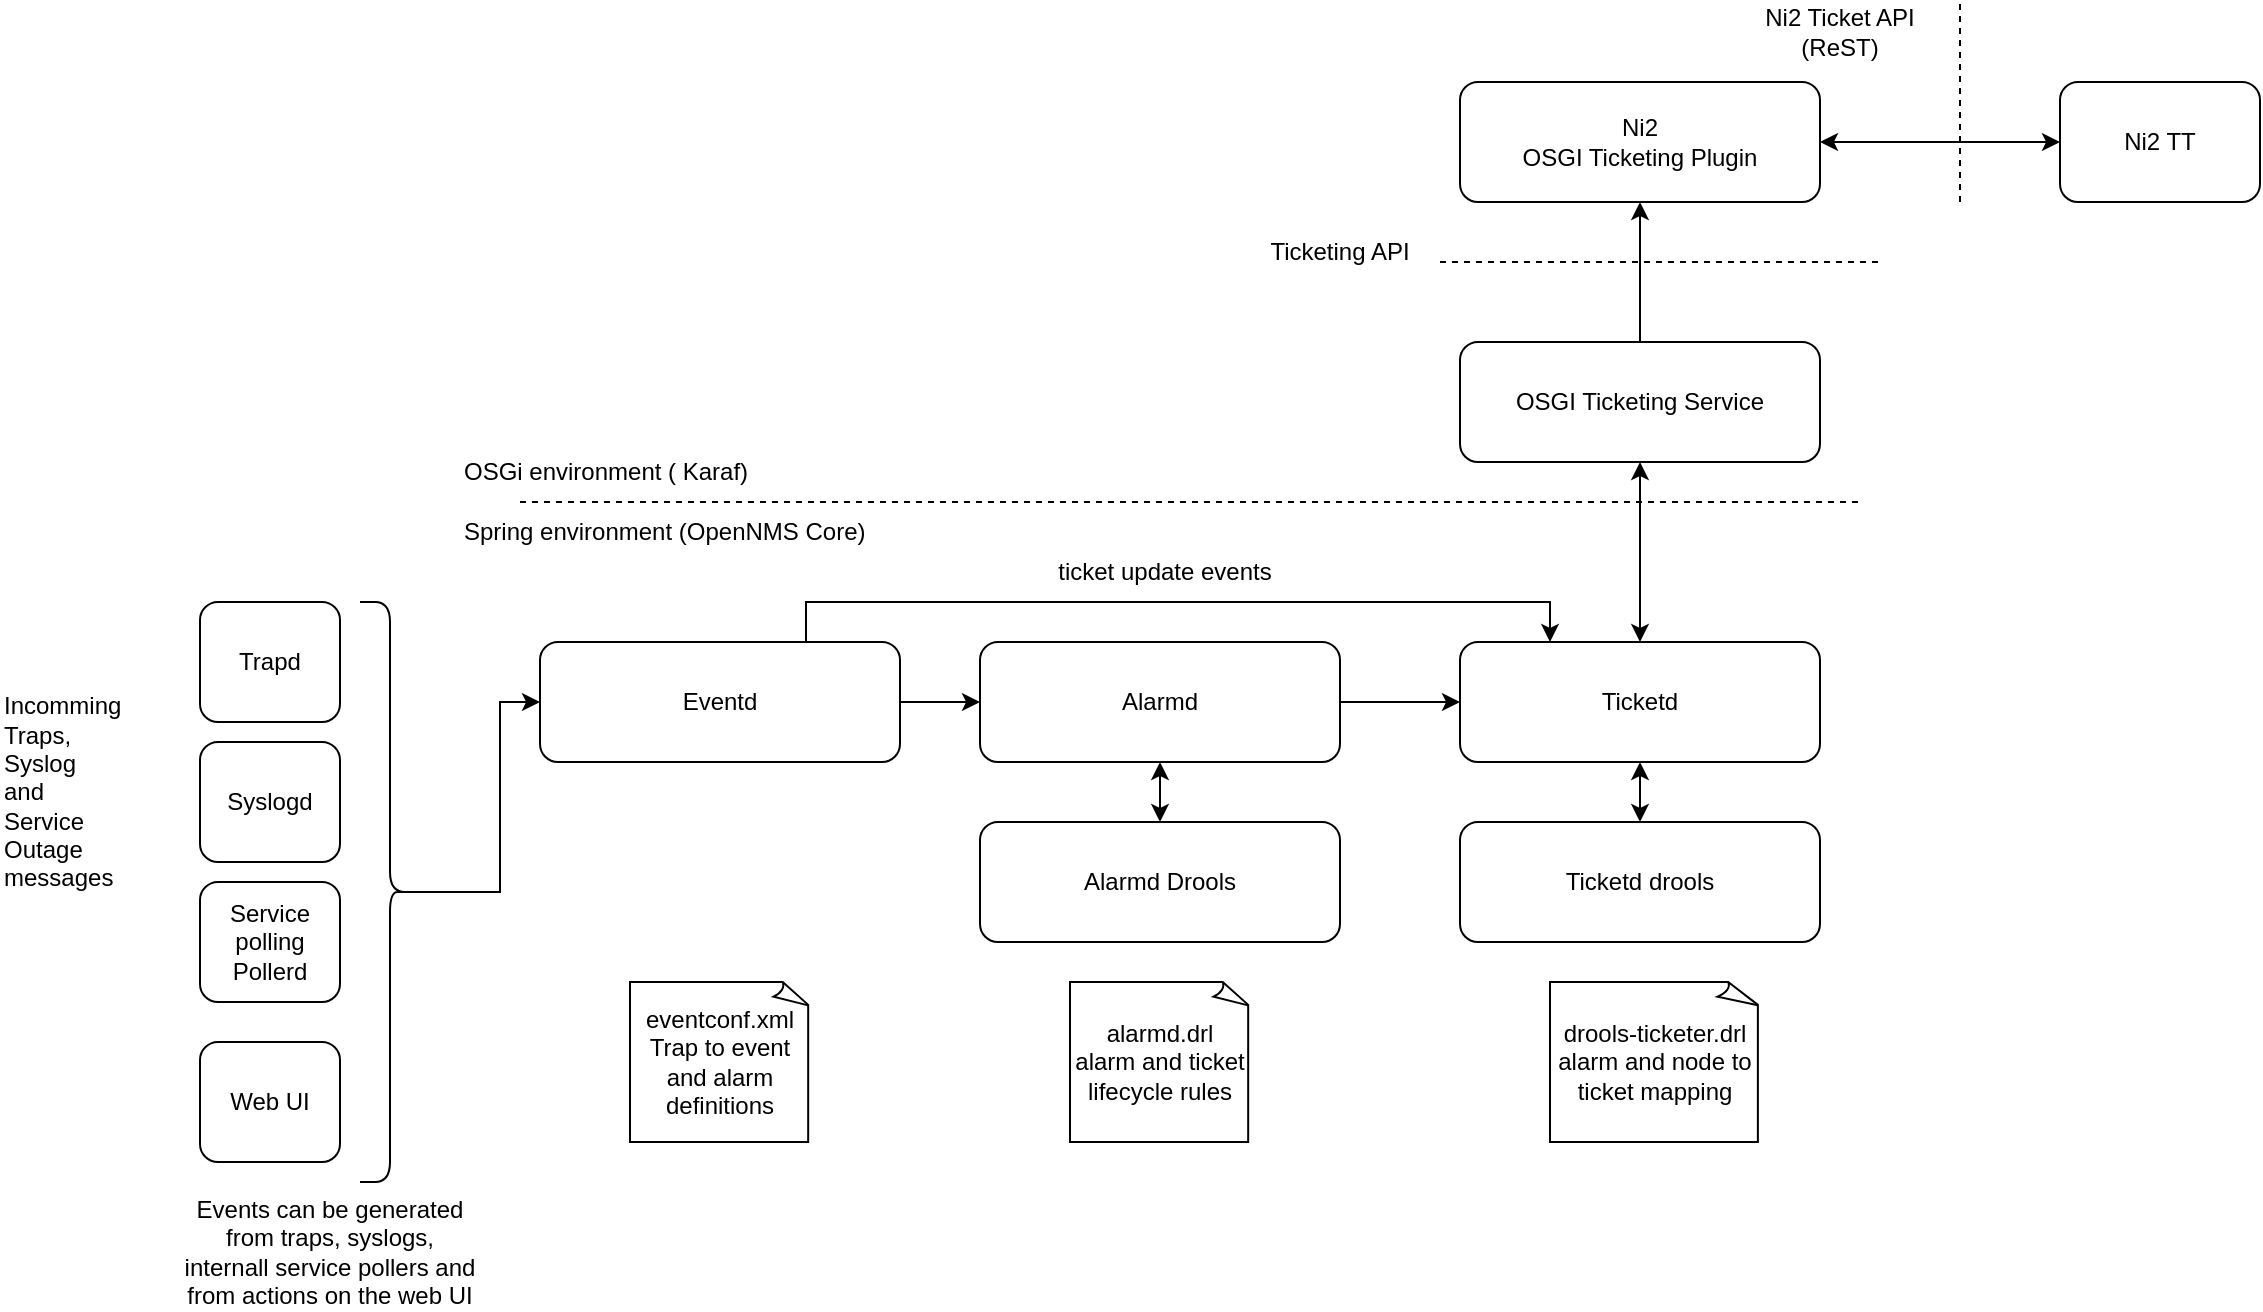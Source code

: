 <mxfile version="24.6.4" type="device">
  <diagram name="Page-1" id="hg4JAZvPtIoiGz0VxEVO">
    <mxGraphModel dx="1387" dy="820" grid="1" gridSize="10" guides="1" tooltips="1" connect="1" arrows="1" fold="1" page="1" pageScale="1" pageWidth="1169" pageHeight="827" math="0" shadow="0">
      <root>
        <mxCell id="0" />
        <mxCell id="1" parent="0" />
        <mxCell id="BCjz04vRkPIVkwQvdewG-19" style="edgeStyle=orthogonalEdgeStyle;rounded=0;orthogonalLoop=1;jettySize=auto;html=1;" parent="1" source="BCjz04vRkPIVkwQvdewG-1" target="BCjz04vRkPIVkwQvdewG-3" edge="1">
          <mxGeometry relative="1" as="geometry" />
        </mxCell>
        <mxCell id="BCjz04vRkPIVkwQvdewG-1" value="Alarmd" style="rounded=1;whiteSpace=wrap;html=1;" parent="1" vertex="1">
          <mxGeometry x="490" y="370" width="180" height="60" as="geometry" />
        </mxCell>
        <mxCell id="BCjz04vRkPIVkwQvdewG-2" value="Alarmd Drools" style="rounded=1;whiteSpace=wrap;html=1;" parent="1" vertex="1">
          <mxGeometry x="490" y="460" width="180" height="60" as="geometry" />
        </mxCell>
        <mxCell id="BCjz04vRkPIVkwQvdewG-3" value="Ticketd" style="rounded=1;whiteSpace=wrap;html=1;" parent="1" vertex="1">
          <mxGeometry x="730" y="370" width="180" height="60" as="geometry" />
        </mxCell>
        <mxCell id="BCjz04vRkPIVkwQvdewG-4" value="Ticketd drools" style="rounded=1;whiteSpace=wrap;html=1;" parent="1" vertex="1">
          <mxGeometry x="730" y="460" width="180" height="60" as="geometry" />
        </mxCell>
        <mxCell id="BCjz04vRkPIVkwQvdewG-22" style="edgeStyle=orthogonalEdgeStyle;rounded=0;orthogonalLoop=1;jettySize=auto;html=1;" parent="1" source="BCjz04vRkPIVkwQvdewG-5" target="BCjz04vRkPIVkwQvdewG-6" edge="1">
          <mxGeometry relative="1" as="geometry" />
        </mxCell>
        <mxCell id="BCjz04vRkPIVkwQvdewG-5" value="OSGI Ticketing Service" style="rounded=1;whiteSpace=wrap;html=1;" parent="1" vertex="1">
          <mxGeometry x="730" y="220" width="180" height="60" as="geometry" />
        </mxCell>
        <mxCell id="BCjz04vRkPIVkwQvdewG-6" value="Ni2&lt;div&gt;OSGI Ticketing Plugin&lt;/div&gt;" style="rounded=1;whiteSpace=wrap;html=1;" parent="1" vertex="1">
          <mxGeometry x="730" y="90" width="180" height="60" as="geometry" />
        </mxCell>
        <mxCell id="BCjz04vRkPIVkwQvdewG-27" style="edgeStyle=orthogonalEdgeStyle;rounded=0;orthogonalLoop=1;jettySize=auto;html=1;" parent="1" source="BCjz04vRkPIVkwQvdewG-7" target="BCjz04vRkPIVkwQvdewG-1" edge="1">
          <mxGeometry relative="1" as="geometry" />
        </mxCell>
        <mxCell id="BCjz04vRkPIVkwQvdewG-7" value="Eventd" style="rounded=1;whiteSpace=wrap;html=1;" parent="1" vertex="1">
          <mxGeometry x="270" y="370" width="180" height="60" as="geometry" />
        </mxCell>
        <mxCell id="BCjz04vRkPIVkwQvdewG-8" value="Ni2 TT" style="rounded=1;whiteSpace=wrap;html=1;" parent="1" vertex="1">
          <mxGeometry x="1030" y="90" width="100" height="60" as="geometry" />
        </mxCell>
        <mxCell id="BCjz04vRkPIVkwQvdewG-9" value="" style="endArrow=none;dashed=1;html=1;rounded=0;" parent="1" edge="1">
          <mxGeometry width="50" height="50" relative="1" as="geometry">
            <mxPoint x="260" y="300" as="sourcePoint" />
            <mxPoint x="930" y="300" as="targetPoint" />
          </mxGeometry>
        </mxCell>
        <mxCell id="BCjz04vRkPIVkwQvdewG-11" value="drools-ticketer.drl&lt;div&gt;alarm and node to ticket mapping&lt;/div&gt;" style="whiteSpace=wrap;html=1;shape=mxgraph.basic.document" parent="1" vertex="1">
          <mxGeometry x="775" y="540" width="105" height="80" as="geometry" />
        </mxCell>
        <mxCell id="BCjz04vRkPIVkwQvdewG-12" value="eventconf.xml&lt;div&gt;Trap to event and alarm definitions&lt;/div&gt;" style="whiteSpace=wrap;html=1;shape=mxgraph.basic.document" parent="1" vertex="1">
          <mxGeometry x="315" y="540" width="90" height="80" as="geometry" />
        </mxCell>
        <mxCell id="BCjz04vRkPIVkwQvdewG-13" value="alarmd.drl&lt;div&gt;alarm and ticket lifecycle rules&lt;/div&gt;" style="whiteSpace=wrap;html=1;shape=mxgraph.basic.document" parent="1" vertex="1">
          <mxGeometry x="535" y="540" width="90" height="80" as="geometry" />
        </mxCell>
        <mxCell id="BCjz04vRkPIVkwQvdewG-14" value="" style="endArrow=none;dashed=1;html=1;rounded=0;" parent="1" edge="1">
          <mxGeometry width="50" height="50" relative="1" as="geometry">
            <mxPoint x="720" y="180" as="sourcePoint" />
            <mxPoint x="940" y="180" as="targetPoint" />
          </mxGeometry>
        </mxCell>
        <mxCell id="BCjz04vRkPIVkwQvdewG-15" value="Ticketing API" style="text;html=1;align=center;verticalAlign=middle;whiteSpace=wrap;rounded=0;" parent="1" vertex="1">
          <mxGeometry x="620" y="160" width="100" height="30" as="geometry" />
        </mxCell>
        <mxCell id="BCjz04vRkPIVkwQvdewG-16" value="OSGi environment ( Karaf)" style="text;html=1;align=left;verticalAlign=middle;whiteSpace=wrap;rounded=0;" parent="1" vertex="1">
          <mxGeometry x="230" y="270" width="180" height="30" as="geometry" />
        </mxCell>
        <mxCell id="GWUaQ5Fk9QGtG_kbTwWZ-1" style="edgeStyle=orthogonalEdgeStyle;rounded=0;orthogonalLoop=1;jettySize=auto;html=1;entryX=0.25;entryY=0;entryDx=0;entryDy=0;" parent="1" source="BCjz04vRkPIVkwQvdewG-7" target="BCjz04vRkPIVkwQvdewG-3" edge="1">
          <mxGeometry relative="1" as="geometry">
            <mxPoint x="403" y="360" as="sourcePoint" />
            <Array as="points">
              <mxPoint x="403" y="350" />
              <mxPoint x="775" y="350" />
            </Array>
          </mxGeometry>
        </mxCell>
        <mxCell id="BCjz04vRkPIVkwQvdewG-17" value="Spring environment (OpenNMS Core)" style="text;html=1;align=left;verticalAlign=middle;whiteSpace=wrap;rounded=0;" parent="1" vertex="1">
          <mxGeometry x="230" y="300" width="230" height="30" as="geometry" />
        </mxCell>
        <mxCell id="BCjz04vRkPIVkwQvdewG-18" value="" style="endArrow=classic;startArrow=classic;html=1;rounded=0;entryX=0.5;entryY=1;entryDx=0;entryDy=0;" parent="1" source="BCjz04vRkPIVkwQvdewG-2" target="BCjz04vRkPIVkwQvdewG-1" edge="1">
          <mxGeometry width="50" height="50" relative="1" as="geometry">
            <mxPoint x="610" y="460" as="sourcePoint" />
            <mxPoint x="660" y="410" as="targetPoint" />
          </mxGeometry>
        </mxCell>
        <mxCell id="BCjz04vRkPIVkwQvdewG-20" value="" style="endArrow=classic;startArrow=classic;html=1;rounded=0;exitX=0.5;exitY=0;exitDx=0;exitDy=0;entryX=0.5;entryY=1;entryDx=0;entryDy=0;" parent="1" source="BCjz04vRkPIVkwQvdewG-4" target="BCjz04vRkPIVkwQvdewG-3" edge="1">
          <mxGeometry width="50" height="50" relative="1" as="geometry">
            <mxPoint x="610" y="460" as="sourcePoint" />
            <mxPoint x="660" y="410" as="targetPoint" />
          </mxGeometry>
        </mxCell>
        <mxCell id="BCjz04vRkPIVkwQvdewG-21" value="" style="endArrow=classic;startArrow=classic;html=1;rounded=0;entryX=0.5;entryY=1;entryDx=0;entryDy=0;" parent="1" source="BCjz04vRkPIVkwQvdewG-3" target="BCjz04vRkPIVkwQvdewG-5" edge="1">
          <mxGeometry width="50" height="50" relative="1" as="geometry">
            <mxPoint x="610" y="460" as="sourcePoint" />
            <mxPoint x="660" y="410" as="targetPoint" />
          </mxGeometry>
        </mxCell>
        <mxCell id="BCjz04vRkPIVkwQvdewG-23" value="" style="endArrow=classic;startArrow=classic;html=1;rounded=0;entryX=0;entryY=0.5;entryDx=0;entryDy=0;" parent="1" source="BCjz04vRkPIVkwQvdewG-6" target="BCjz04vRkPIVkwQvdewG-8" edge="1">
          <mxGeometry width="50" height="50" relative="1" as="geometry">
            <mxPoint x="610" y="430" as="sourcePoint" />
            <mxPoint x="660" y="380" as="targetPoint" />
          </mxGeometry>
        </mxCell>
        <mxCell id="BCjz04vRkPIVkwQvdewG-25" value="Ni2 Ticket API (ReST)" style="text;html=1;align=center;verticalAlign=middle;whiteSpace=wrap;rounded=0;" parent="1" vertex="1">
          <mxGeometry x="870" y="50" width="100" height="30" as="geometry" />
        </mxCell>
        <mxCell id="BCjz04vRkPIVkwQvdewG-26" value="" style="endArrow=none;dashed=1;html=1;rounded=0;" parent="1" edge="1">
          <mxGeometry width="50" height="50" relative="1" as="geometry">
            <mxPoint x="980" y="150" as="sourcePoint" />
            <mxPoint x="980" y="50" as="targetPoint" />
          </mxGeometry>
        </mxCell>
        <mxCell id="BCjz04vRkPIVkwQvdewG-30" value="Trapd" style="rounded=1;whiteSpace=wrap;html=1;" parent="1" vertex="1">
          <mxGeometry x="100" y="350" width="70" height="60" as="geometry" />
        </mxCell>
        <mxCell id="BCjz04vRkPIVkwQvdewG-32" style="edgeStyle=orthogonalEdgeStyle;rounded=0;orthogonalLoop=1;jettySize=auto;html=1;exitX=0.5;exitY=1;exitDx=0;exitDy=0;" parent="1" source="BCjz04vRkPIVkwQvdewG-30" target="BCjz04vRkPIVkwQvdewG-30" edge="1">
          <mxGeometry relative="1" as="geometry" />
        </mxCell>
        <mxCell id="BCjz04vRkPIVkwQvdewG-33" value="Syslogd" style="rounded=1;whiteSpace=wrap;html=1;" parent="1" vertex="1">
          <mxGeometry x="100" y="420" width="70" height="60" as="geometry" />
        </mxCell>
        <mxCell id="BCjz04vRkPIVkwQvdewG-34" style="edgeStyle=orthogonalEdgeStyle;rounded=0;orthogonalLoop=1;jettySize=auto;html=1;exitX=0.5;exitY=1;exitDx=0;exitDy=0;" parent="1" source="BCjz04vRkPIVkwQvdewG-33" target="BCjz04vRkPIVkwQvdewG-33" edge="1">
          <mxGeometry relative="1" as="geometry" />
        </mxCell>
        <mxCell id="BCjz04vRkPIVkwQvdewG-35" value="Service polling Pollerd" style="rounded=1;whiteSpace=wrap;html=1;" parent="1" vertex="1">
          <mxGeometry x="100" y="490" width="70" height="60" as="geometry" />
        </mxCell>
        <mxCell id="BCjz04vRkPIVkwQvdewG-37" style="edgeStyle=orthogonalEdgeStyle;rounded=0;orthogonalLoop=1;jettySize=auto;html=1;entryX=0;entryY=0.5;entryDx=0;entryDy=0;exitX=0.1;exitY=0.5;exitDx=0;exitDy=0;exitPerimeter=0;" parent="1" source="BCjz04vRkPIVkwQvdewG-36" target="BCjz04vRkPIVkwQvdewG-7" edge="1">
          <mxGeometry relative="1" as="geometry">
            <Array as="points">
              <mxPoint x="250" y="495" />
              <mxPoint x="250" y="400" />
            </Array>
          </mxGeometry>
        </mxCell>
        <mxCell id="BCjz04vRkPIVkwQvdewG-36" value="" style="shape=curlyBracket;whiteSpace=wrap;html=1;rounded=1;flipH=1;labelPosition=right;verticalLabelPosition=middle;align=left;verticalAlign=middle;size=0.5;" parent="1" vertex="1">
          <mxGeometry x="180" y="350" width="30" height="290" as="geometry" />
        </mxCell>
        <mxCell id="BCjz04vRkPIVkwQvdewG-38" value="Incomming Traps, Syslog and Service Outage messages" style="text;html=1;align=left;verticalAlign=middle;whiteSpace=wrap;rounded=0;" parent="1" vertex="1">
          <mxGeometry y="430" width="60" height="30" as="geometry" />
        </mxCell>
        <mxCell id="GWUaQ5Fk9QGtG_kbTwWZ-2" value="ticket update events" style="text;html=1;align=center;verticalAlign=middle;whiteSpace=wrap;rounded=0;" parent="1" vertex="1">
          <mxGeometry x="520" y="320" width="125" height="30" as="geometry" />
        </mxCell>
        <mxCell id="GWUaQ5Fk9QGtG_kbTwWZ-3" value="Web UI" style="rounded=1;whiteSpace=wrap;html=1;" parent="1" vertex="1">
          <mxGeometry x="100" y="570" width="70" height="60" as="geometry" />
        </mxCell>
        <mxCell id="GWUaQ5Fk9QGtG_kbTwWZ-4" value="Events can be generated from traps, syslogs, internall service pollers and from actions on the web UI" style="text;html=1;align=center;verticalAlign=middle;whiteSpace=wrap;rounded=0;" parent="1" vertex="1">
          <mxGeometry x="90" y="660" width="150" height="30" as="geometry" />
        </mxCell>
      </root>
    </mxGraphModel>
  </diagram>
</mxfile>

